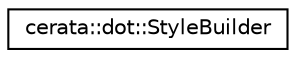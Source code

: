 digraph "Graphical Class Hierarchy"
{
 // LATEX_PDF_SIZE
  edge [fontname="Helvetica",fontsize="10",labelfontname="Helvetica",labelfontsize="10"];
  node [fontname="Helvetica",fontsize="10",shape=record];
  rankdir="LR";
  Node0 [label="cerata::dot::StyleBuilder",height=0.2,width=0.4,color="black", fillcolor="white", style="filled",URL="$structcerata_1_1dot_1_1_style_builder.html",tooltip="Convenience structure to build up dot styles."];
}
